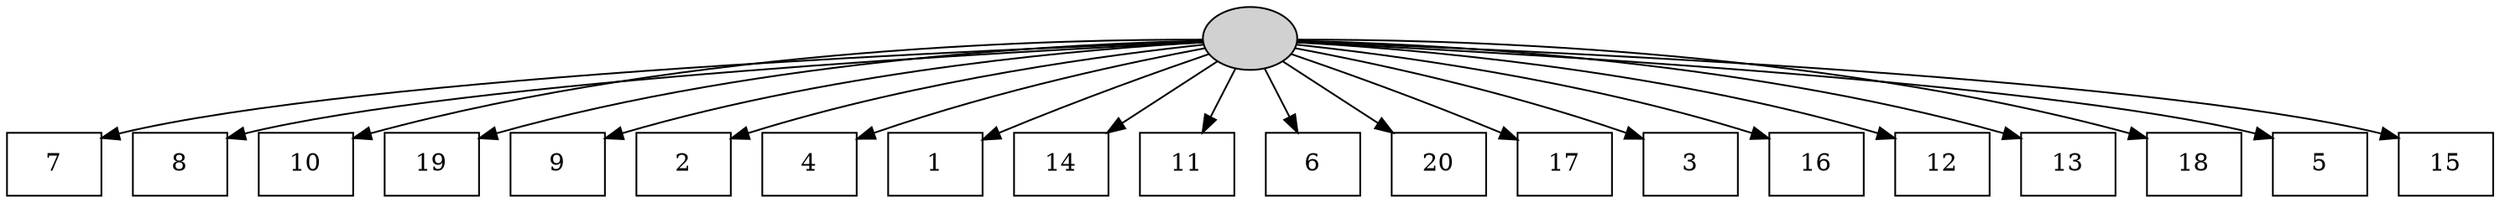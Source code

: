 digraph G {
0[style=filled, fillcolor=grey82, label=""];
1[shape=box,style=filled, fillcolor=white,label="7\n"];
2[shape=box,style=filled, fillcolor=white,label="8\n"];
3[shape=box,style=filled, fillcolor=white,label="10\n"];
4[shape=box,style=filled, fillcolor=white,label="19\n"];
5[shape=box,style=filled, fillcolor=white,label="9\n"];
6[shape=box,style=filled, fillcolor=white,label="2\n"];
7[shape=box,style=filled, fillcolor=white,label="4\n"];
8[shape=box,style=filled, fillcolor=white,label="1\n"];
9[shape=box,style=filled, fillcolor=white,label="14\n"];
10[shape=box,style=filled, fillcolor=white,label="11\n"];
11[shape=box,style=filled, fillcolor=white,label="6\n"];
12[shape=box,style=filled, fillcolor=white,label="20\n"];
13[shape=box,style=filled, fillcolor=white,label="17\n"];
14[shape=box,style=filled, fillcolor=white,label="3\n"];
15[shape=box,style=filled, fillcolor=white,label="16\n"];
16[shape=box,style=filled, fillcolor=white,label="12\n"];
17[shape=box,style=filled, fillcolor=white,label="13\n"];
18[shape=box,style=filled, fillcolor=white,label="18\n"];
19[shape=box,style=filled, fillcolor=white,label="5\n"];
20[shape=box,style=filled, fillcolor=white,label="15\n"];
0->1 ;
0->2 ;
0->3 ;
0->4 ;
0->5 ;
0->6 ;
0->7 ;
0->8 ;
0->9 ;
0->10 ;
0->11 ;
0->12 ;
0->13 ;
0->14 ;
0->15 ;
0->16 ;
0->17 ;
0->18 ;
0->19 ;
0->20 ;
}
